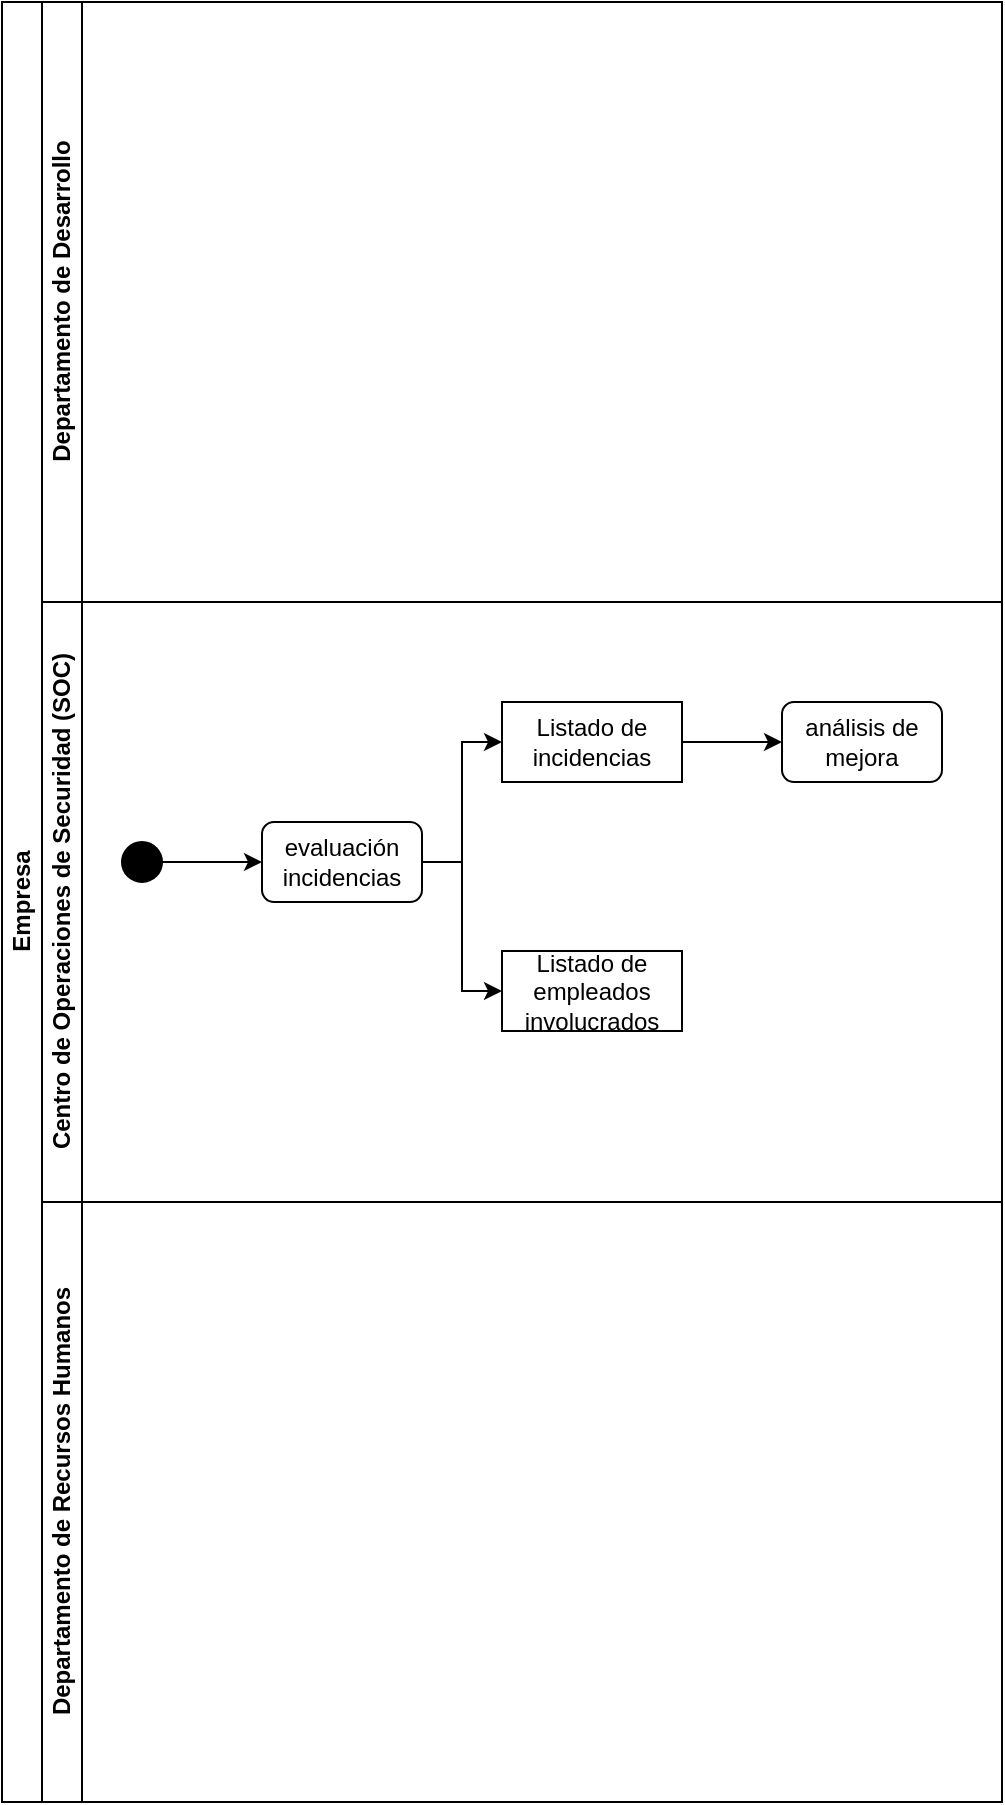 <mxfile version="26.0.11">
  <diagram name="Página-1" id="AqkVbk_nm-f-8uTMrPCL">
    <mxGraphModel dx="1158" dy="1160" grid="1" gridSize="10" guides="1" tooltips="1" connect="1" arrows="1" fold="1" page="1" pageScale="1" pageWidth="827" pageHeight="1169" math="0" shadow="0">
      <root>
        <mxCell id="0" />
        <mxCell id="1" parent="0" />
        <mxCell id="FyXjGm-Z1YMpKvAWbR2F-1" value="Empresa" style="swimlane;childLayout=stackLayout;resizeParent=1;resizeParentMax=0;horizontal=0;startSize=20;horizontalStack=0;html=1;" parent="1" vertex="1">
          <mxGeometry x="160" y="110" width="500" height="900" as="geometry" />
        </mxCell>
        <mxCell id="FyXjGm-Z1YMpKvAWbR2F-2" value="Departamento de Desarrollo" style="swimlane;startSize=20;horizontal=0;html=1;" parent="FyXjGm-Z1YMpKvAWbR2F-1" vertex="1">
          <mxGeometry x="20" width="480" height="300" as="geometry" />
        </mxCell>
        <mxCell id="FyXjGm-Z1YMpKvAWbR2F-3" value="Centro de Operaciones de Securidad (SOC)" style="swimlane;startSize=20;horizontal=0;html=1;" parent="FyXjGm-Z1YMpKvAWbR2F-1" vertex="1">
          <mxGeometry x="20" y="300" width="480" height="300" as="geometry" />
        </mxCell>
        <mxCell id="L-4eHdk7BXoUMlT6LBMo-4" style="edgeStyle=orthogonalEdgeStyle;rounded=0;orthogonalLoop=1;jettySize=auto;html=1;exitX=1;exitY=0.5;exitDx=0;exitDy=0;entryX=0;entryY=0.5;entryDx=0;entryDy=0;" edge="1" parent="FyXjGm-Z1YMpKvAWbR2F-3" source="L-4eHdk7BXoUMlT6LBMo-1" target="L-4eHdk7BXoUMlT6LBMo-2">
          <mxGeometry relative="1" as="geometry" />
        </mxCell>
        <mxCell id="L-4eHdk7BXoUMlT6LBMo-1" value="" style="ellipse;fillColor=strokeColor;html=1;" vertex="1" parent="FyXjGm-Z1YMpKvAWbR2F-3">
          <mxGeometry x="40" y="120" width="20" height="20" as="geometry" />
        </mxCell>
        <mxCell id="L-4eHdk7BXoUMlT6LBMo-7" style="edgeStyle=orthogonalEdgeStyle;rounded=0;orthogonalLoop=1;jettySize=auto;html=1;exitX=1;exitY=0.5;exitDx=0;exitDy=0;entryX=0;entryY=0.5;entryDx=0;entryDy=0;" edge="1" parent="FyXjGm-Z1YMpKvAWbR2F-3" source="L-4eHdk7BXoUMlT6LBMo-2" target="L-4eHdk7BXoUMlT6LBMo-5">
          <mxGeometry relative="1" as="geometry" />
        </mxCell>
        <mxCell id="L-4eHdk7BXoUMlT6LBMo-8" style="edgeStyle=orthogonalEdgeStyle;rounded=0;orthogonalLoop=1;jettySize=auto;html=1;exitX=1;exitY=0.5;exitDx=0;exitDy=0;entryX=0;entryY=0.5;entryDx=0;entryDy=0;" edge="1" parent="FyXjGm-Z1YMpKvAWbR2F-3" source="L-4eHdk7BXoUMlT6LBMo-2" target="L-4eHdk7BXoUMlT6LBMo-6">
          <mxGeometry relative="1" as="geometry" />
        </mxCell>
        <mxCell id="L-4eHdk7BXoUMlT6LBMo-2" value="evaluación incidencias" style="rounded=1;whiteSpace=wrap;html=1;" vertex="1" parent="FyXjGm-Z1YMpKvAWbR2F-3">
          <mxGeometry x="110" y="110" width="80" height="40" as="geometry" />
        </mxCell>
        <mxCell id="L-4eHdk7BXoUMlT6LBMo-12" style="edgeStyle=orthogonalEdgeStyle;rounded=0;orthogonalLoop=1;jettySize=auto;html=1;exitX=1;exitY=0.5;exitDx=0;exitDy=0;entryX=0;entryY=0.5;entryDx=0;entryDy=0;" edge="1" parent="FyXjGm-Z1YMpKvAWbR2F-3" source="L-4eHdk7BXoUMlT6LBMo-5" target="L-4eHdk7BXoUMlT6LBMo-11">
          <mxGeometry relative="1" as="geometry" />
        </mxCell>
        <mxCell id="L-4eHdk7BXoUMlT6LBMo-5" value="Listado de incidencias" style="rounded=0;whiteSpace=wrap;html=1;" vertex="1" parent="FyXjGm-Z1YMpKvAWbR2F-3">
          <mxGeometry x="230" y="50" width="90" height="40" as="geometry" />
        </mxCell>
        <mxCell id="L-4eHdk7BXoUMlT6LBMo-6" value="Listado de empleados involucrados" style="rounded=0;whiteSpace=wrap;html=1;" vertex="1" parent="FyXjGm-Z1YMpKvAWbR2F-3">
          <mxGeometry x="230" y="174.5" width="90" height="40" as="geometry" />
        </mxCell>
        <mxCell id="L-4eHdk7BXoUMlT6LBMo-11" value="análisis de mejora" style="rounded=1;whiteSpace=wrap;html=1;" vertex="1" parent="FyXjGm-Z1YMpKvAWbR2F-3">
          <mxGeometry x="370" y="50" width="80" height="40" as="geometry" />
        </mxCell>
        <mxCell id="FyXjGm-Z1YMpKvAWbR2F-4" value="Departamento de Recursos Humanos" style="swimlane;startSize=20;horizontal=0;html=1;" parent="FyXjGm-Z1YMpKvAWbR2F-1" vertex="1">
          <mxGeometry x="20" y="600" width="480" height="300" as="geometry" />
        </mxCell>
      </root>
    </mxGraphModel>
  </diagram>
</mxfile>
